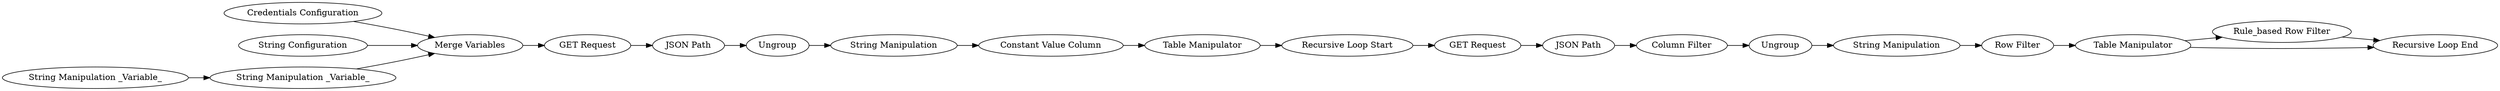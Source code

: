 digraph {
	"-724975126562561677_20" [label="Row Filter"]
	"-7278959201941475772_1" [label="Credentials Configuration"]
	"858116880883958545_12" [label="Constant Value Column"]
	"-8092011711978371893_3" [label="String Manipulation _Variable_"]
	"-7278959201941475772_22" [label="Rule_based Row Filter"]
	"-7278959201941475772_2" [label="String Configuration"]
	"-724975126562561677_15" [label="Column Filter"]
	"-724975126562561677_16" [label=Ungroup]
	"-724975126562561677_14" [label="JSON Path"]
	"-8092011711978371893_5" [label="String Manipulation _Variable_"]
	"858116880883958545_8" [label=Ungroup]
	"858116880883958545_6" [label="GET Request"]
	"-7278959201941475772_11" [label="Recursive Loop End"]
	"-8092011711978371893_4" [label="Merge Variables"]
	"858116880883958545_7" [label="JSON Path"]
	"-724975126562561677_13" [label="GET Request"]
	"858116880883958545_17" [label="Table Manipulator"]
	"-724975126562561677_19" [label="Table Manipulator"]
	"858116880883958545_9" [label="String Manipulation"]
	"-724975126562561677_21" [label="String Manipulation"]
	"-7278959201941475772_10" [label="Recursive Loop Start"]
	"-724975126562561677_15" -> "-724975126562561677_16"
	"-8092011711978371893_4" -> "858116880883958545_6"
	"-7278959201941475772_2" -> "-8092011711978371893_4"
	"-724975126562561677_20" -> "-724975126562561677_19"
	"-8092011711978371893_3" -> "-8092011711978371893_5"
	"858116880883958545_7" -> "858116880883958545_8"
	"-7278959201941475772_22" -> "-7278959201941475772_11"
	"-724975126562561677_21" -> "-724975126562561677_20"
	"858116880883958545_6" -> "858116880883958545_7"
	"-724975126562561677_13" -> "-724975126562561677_14"
	"-7278959201941475772_1" -> "-8092011711978371893_4"
	"858116880883958545_12" -> "858116880883958545_17"
	"-724975126562561677_19" -> "-7278959201941475772_22"
	"858116880883958545_17" -> "-7278959201941475772_10"
	"858116880883958545_8" -> "858116880883958545_9"
	"-724975126562561677_19" -> "-7278959201941475772_11"
	"858116880883958545_9" -> "858116880883958545_12"
	"-7278959201941475772_10" -> "-724975126562561677_13"
	"-8092011711978371893_5" -> "-8092011711978371893_4"
	"-724975126562561677_16" -> "-724975126562561677_21"
	"-724975126562561677_14" -> "-724975126562561677_15"
	rankdir=LR
}
